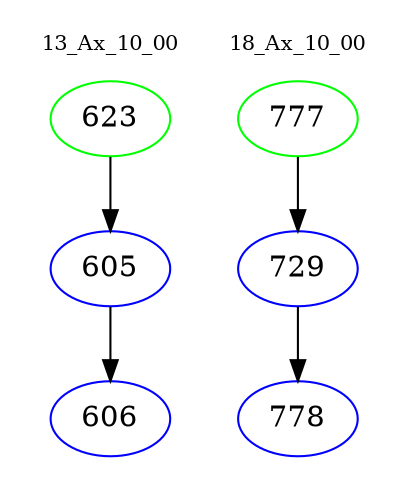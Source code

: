 digraph{
subgraph cluster_0 {
color = white
label = "13_Ax_10_00";
fontsize=10;
T0_623 [label="623", color="green"]
T0_623 -> T0_605 [color="black"]
T0_605 [label="605", color="blue"]
T0_605 -> T0_606 [color="black"]
T0_606 [label="606", color="blue"]
}
subgraph cluster_1 {
color = white
label = "18_Ax_10_00";
fontsize=10;
T1_777 [label="777", color="green"]
T1_777 -> T1_729 [color="black"]
T1_729 [label="729", color="blue"]
T1_729 -> T1_778 [color="black"]
T1_778 [label="778", color="blue"]
}
}
